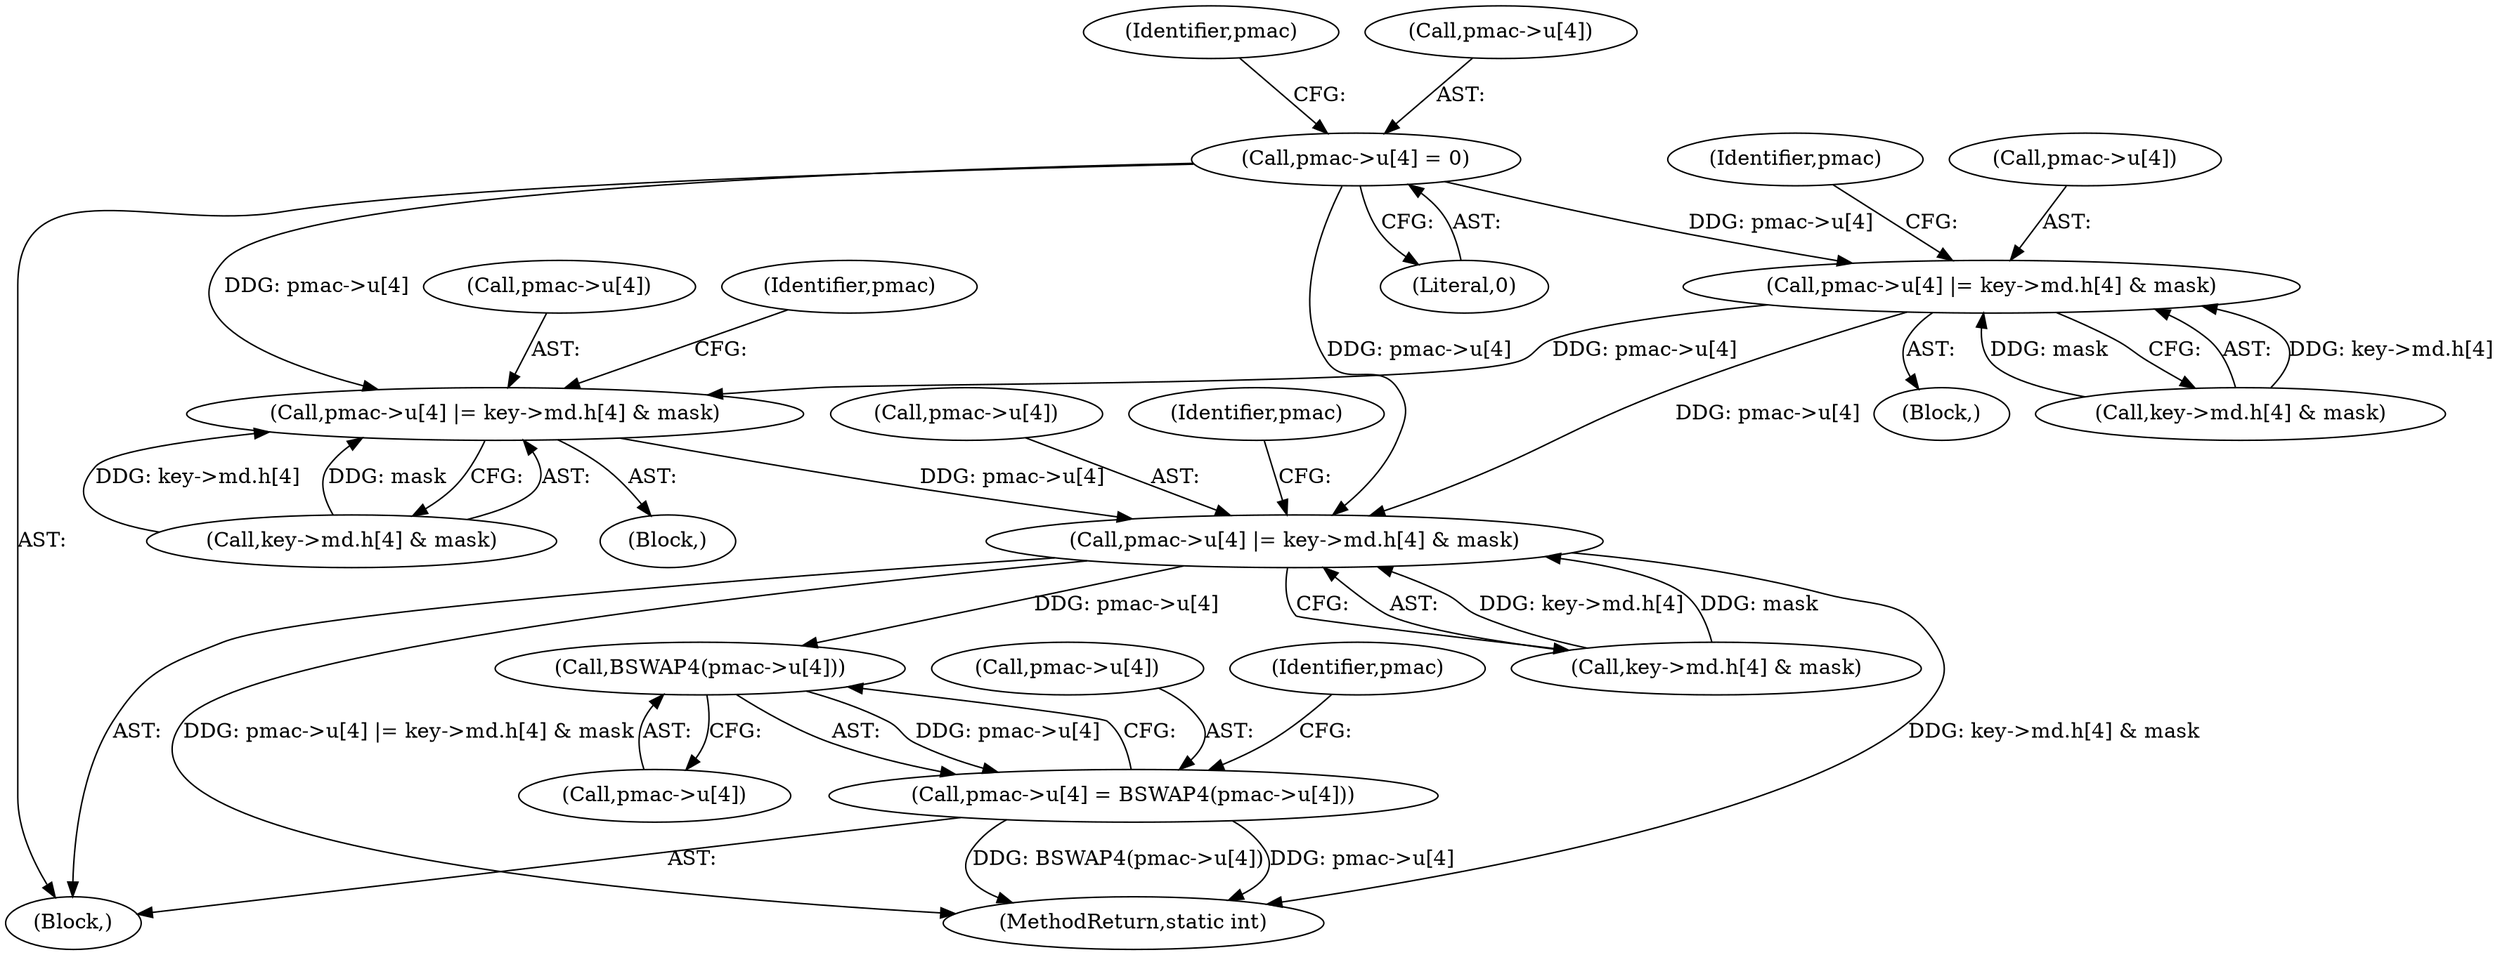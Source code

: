 digraph "0_openssl_68595c0c2886e7942a14f98c17a55a88afb6c292_0@array" {
"1000823" [label="(Call,pmac->u[4] = 0)"];
"1001032" [label="(Call,pmac->u[4] |= key->md.h[4] & mask)"];
"1001231" [label="(Call,pmac->u[4] |= key->md.h[4] & mask)"];
"1001466" [label="(Call,pmac->u[4] |= key->md.h[4] & mask)"];
"1001580" [label="(Call,BSWAP4(pmac->u[4]))"];
"1001574" [label="(Call,pmac->u[4] = BSWAP4(pmac->u[4]))"];
"1001232" [label="(Call,pmac->u[4])"];
"1001033" [label="(Call,pmac->u[4])"];
"1001581" [label="(Call,pmac->u[4])"];
"1001574" [label="(Call,pmac->u[4] = BSWAP4(pmac->u[4]))"];
"1001466" [label="(Call,pmac->u[4] |= key->md.h[4] & mask)"];
"1001575" [label="(Call,pmac->u[4])"];
"1001472" [label="(Call,key->md.h[4] & mask)"];
"1000496" [label="(Block,)"];
"1001120" [label="(Block,)"];
"1000829" [label="(Literal,0)"];
"1001589" [label="(Identifier,pmac)"];
"1001249" [label="(Identifier,pmac)"];
"1000833" [label="(Identifier,pmac)"];
"1001038" [label="(Call,key->md.h[4] & mask)"];
"1001944" [label="(MethodReturn,static int)"];
"1000823" [label="(Call,pmac->u[4] = 0)"];
"1001467" [label="(Call,pmac->u[4])"];
"1001231" [label="(Call,pmac->u[4] |= key->md.h[4] & mask)"];
"1000868" [label="(Block,)"];
"1001032" [label="(Call,pmac->u[4] |= key->md.h[4] & mask)"];
"1001484" [label="(Identifier,pmac)"];
"1001050" [label="(Identifier,pmac)"];
"1000824" [label="(Call,pmac->u[4])"];
"1001580" [label="(Call,BSWAP4(pmac->u[4]))"];
"1001237" [label="(Call,key->md.h[4] & mask)"];
"1000823" -> "1000496"  [label="AST: "];
"1000823" -> "1000829"  [label="CFG: "];
"1000824" -> "1000823"  [label="AST: "];
"1000829" -> "1000823"  [label="AST: "];
"1000833" -> "1000823"  [label="CFG: "];
"1000823" -> "1001032"  [label="DDG: pmac->u[4]"];
"1000823" -> "1001231"  [label="DDG: pmac->u[4]"];
"1000823" -> "1001466"  [label="DDG: pmac->u[4]"];
"1001032" -> "1000868"  [label="AST: "];
"1001032" -> "1001038"  [label="CFG: "];
"1001033" -> "1001032"  [label="AST: "];
"1001038" -> "1001032"  [label="AST: "];
"1001050" -> "1001032"  [label="CFG: "];
"1001038" -> "1001032"  [label="DDG: key->md.h[4]"];
"1001038" -> "1001032"  [label="DDG: mask"];
"1001032" -> "1001231"  [label="DDG: pmac->u[4]"];
"1001032" -> "1001466"  [label="DDG: pmac->u[4]"];
"1001231" -> "1001120"  [label="AST: "];
"1001231" -> "1001237"  [label="CFG: "];
"1001232" -> "1001231"  [label="AST: "];
"1001237" -> "1001231"  [label="AST: "];
"1001249" -> "1001231"  [label="CFG: "];
"1001237" -> "1001231"  [label="DDG: key->md.h[4]"];
"1001237" -> "1001231"  [label="DDG: mask"];
"1001231" -> "1001466"  [label="DDG: pmac->u[4]"];
"1001466" -> "1000496"  [label="AST: "];
"1001466" -> "1001472"  [label="CFG: "];
"1001467" -> "1001466"  [label="AST: "];
"1001472" -> "1001466"  [label="AST: "];
"1001484" -> "1001466"  [label="CFG: "];
"1001466" -> "1001944"  [label="DDG: key->md.h[4] & mask"];
"1001466" -> "1001944"  [label="DDG: pmac->u[4] |= key->md.h[4] & mask"];
"1001472" -> "1001466"  [label="DDG: key->md.h[4]"];
"1001472" -> "1001466"  [label="DDG: mask"];
"1001466" -> "1001580"  [label="DDG: pmac->u[4]"];
"1001580" -> "1001574"  [label="AST: "];
"1001580" -> "1001581"  [label="CFG: "];
"1001581" -> "1001580"  [label="AST: "];
"1001574" -> "1001580"  [label="CFG: "];
"1001580" -> "1001574"  [label="DDG: pmac->u[4]"];
"1001574" -> "1000496"  [label="AST: "];
"1001575" -> "1001574"  [label="AST: "];
"1001589" -> "1001574"  [label="CFG: "];
"1001574" -> "1001944"  [label="DDG: BSWAP4(pmac->u[4])"];
"1001574" -> "1001944"  [label="DDG: pmac->u[4]"];
}
